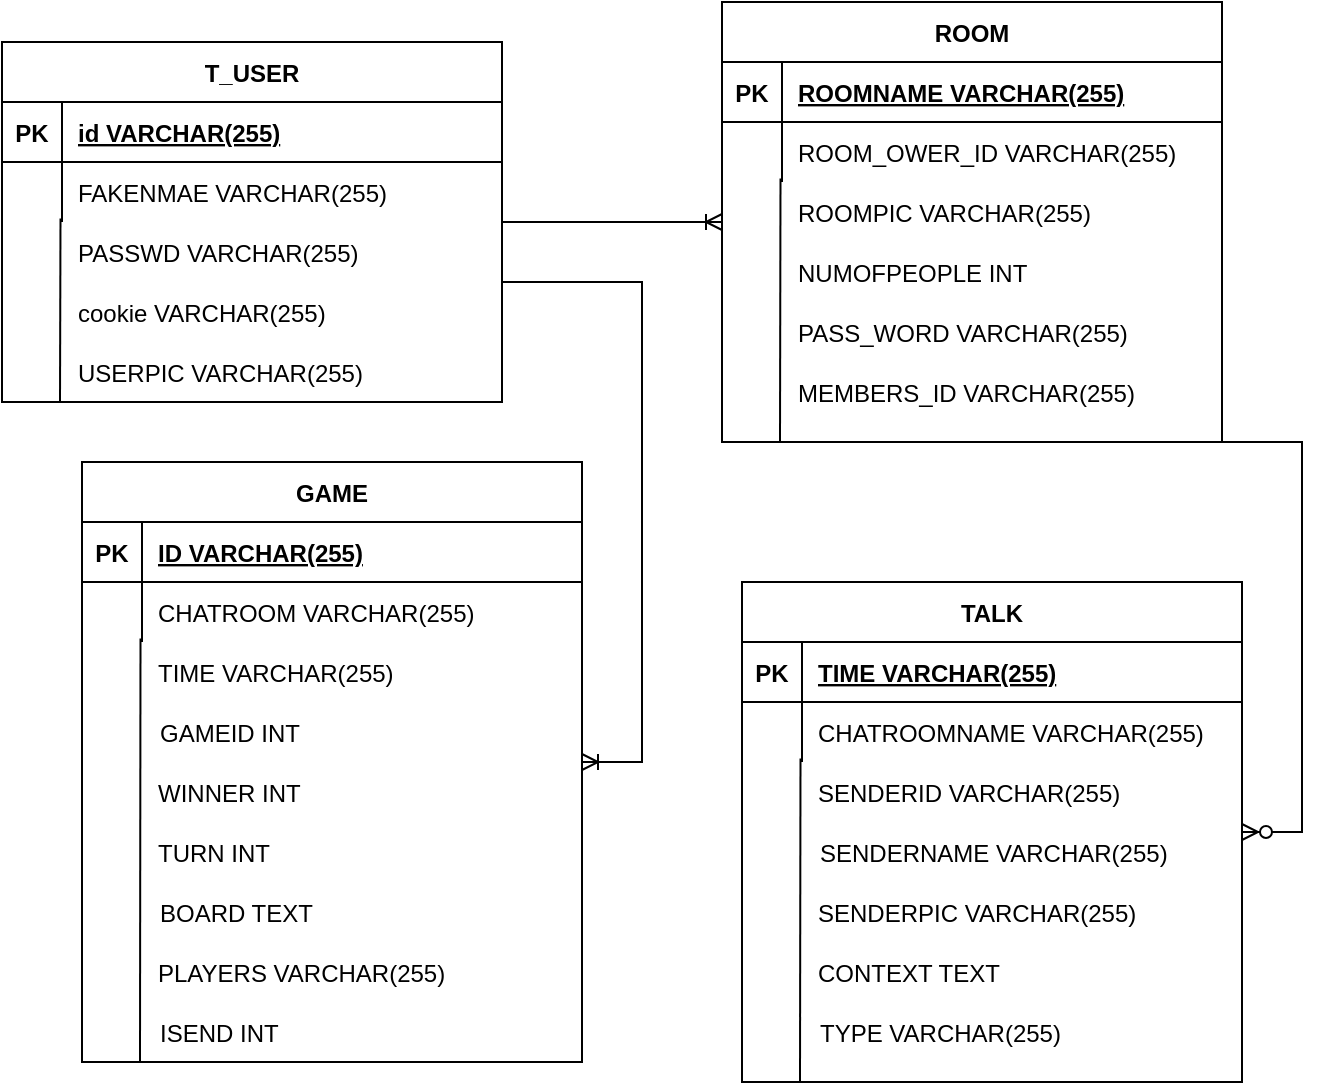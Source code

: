 <mxfile version="24.6.2" type="device">
  <diagram id="R2lEEEUBdFMjLlhIrx00" name="Page-1">
    <mxGraphModel dx="1014" dy="684" grid="1" gridSize="10" guides="1" tooltips="1" connect="1" arrows="1" fold="1" page="1" pageScale="1" pageWidth="850" pageHeight="1100" math="0" shadow="0" extFonts="Permanent Marker^https://fonts.googleapis.com/css?family=Permanent+Marker">
      <root>
        <mxCell id="0" />
        <mxCell id="1" parent="0" />
        <mxCell id="Bh2odM-sxEUb7IFI-Dxi-2" value="" style="group" vertex="1" connectable="0" parent="1">
          <mxGeometry x="480" y="100" width="250" height="220" as="geometry" />
        </mxCell>
        <mxCell id="4BMQe9FEXwNOjTHVbdON-18" value="ROOM" style="shape=table;startSize=30;container=1;collapsible=1;childLayout=tableLayout;fixedRows=1;rowLines=0;fontStyle=1;align=center;resizeLast=1;" parent="Bh2odM-sxEUb7IFI-Dxi-2" vertex="1">
          <mxGeometry width="250" height="220" as="geometry" />
        </mxCell>
        <mxCell id="4BMQe9FEXwNOjTHVbdON-19" value="" style="shape=partialRectangle;collapsible=0;dropTarget=0;pointerEvents=0;fillColor=none;points=[[0,0.5],[1,0.5]];portConstraint=eastwest;top=0;left=0;right=0;bottom=1;" parent="4BMQe9FEXwNOjTHVbdON-18" vertex="1">
          <mxGeometry y="30" width="250" height="30" as="geometry" />
        </mxCell>
        <mxCell id="4BMQe9FEXwNOjTHVbdON-20" value="PK" style="shape=partialRectangle;overflow=hidden;connectable=0;fillColor=none;top=0;left=0;bottom=0;right=0;fontStyle=1;" parent="4BMQe9FEXwNOjTHVbdON-19" vertex="1">
          <mxGeometry width="30" height="30" as="geometry">
            <mxRectangle width="30" height="30" as="alternateBounds" />
          </mxGeometry>
        </mxCell>
        <mxCell id="4BMQe9FEXwNOjTHVbdON-21" value="ROOMNAME VARCHAR(255)" style="shape=partialRectangle;overflow=hidden;connectable=0;fillColor=none;top=0;left=0;bottom=0;right=0;align=left;spacingLeft=6;fontStyle=5;" parent="4BMQe9FEXwNOjTHVbdON-19" vertex="1">
          <mxGeometry x="30" width="220" height="30" as="geometry">
            <mxRectangle width="220" height="30" as="alternateBounds" />
          </mxGeometry>
        </mxCell>
        <mxCell id="4BMQe9FEXwNOjTHVbdON-22" value="" style="shape=partialRectangle;collapsible=0;dropTarget=0;pointerEvents=0;fillColor=none;points=[[0,0.5],[1,0.5]];portConstraint=eastwest;top=0;left=0;right=0;bottom=0;" parent="4BMQe9FEXwNOjTHVbdON-18" vertex="1">
          <mxGeometry y="60" width="250" height="30" as="geometry" />
        </mxCell>
        <mxCell id="4BMQe9FEXwNOjTHVbdON-23" value="" style="shape=partialRectangle;overflow=hidden;connectable=0;fillColor=none;top=0;left=0;bottom=0;right=0;" parent="4BMQe9FEXwNOjTHVbdON-22" vertex="1">
          <mxGeometry width="30" height="30" as="geometry">
            <mxRectangle width="30" height="30" as="alternateBounds" />
          </mxGeometry>
        </mxCell>
        <mxCell id="4BMQe9FEXwNOjTHVbdON-24" value="ROOM_OWER_ID VARCHAR(255)" style="shape=partialRectangle;overflow=hidden;connectable=0;fillColor=none;top=0;left=0;bottom=0;right=0;align=left;spacingLeft=6;" parent="4BMQe9FEXwNOjTHVbdON-22" vertex="1">
          <mxGeometry x="30" width="220" height="30" as="geometry">
            <mxRectangle width="220" height="30" as="alternateBounds" />
          </mxGeometry>
        </mxCell>
        <mxCell id="4BMQe9FEXwNOjTHVbdON-25" value="ROOMPIC VARCHAR(255)" style="shape=partialRectangle;overflow=hidden;connectable=0;fillColor=none;top=0;left=0;bottom=0;right=0;align=left;spacingLeft=6;" parent="Bh2odM-sxEUb7IFI-Dxi-2" vertex="1">
          <mxGeometry x="30" y="90" width="220" height="30" as="geometry" />
        </mxCell>
        <mxCell id="4BMQe9FEXwNOjTHVbdON-26" value="" style="endArrow=none;html=1;rounded=0;entryX=0.117;entryY=0.943;entryDx=0;entryDy=0;entryPerimeter=0;" parent="Bh2odM-sxEUb7IFI-Dxi-2" target="4BMQe9FEXwNOjTHVbdON-22" edge="1">
          <mxGeometry width="50" height="50" relative="1" as="geometry">
            <mxPoint x="29" y="220" as="sourcePoint" />
            <mxPoint x="230" y="140" as="targetPoint" />
          </mxGeometry>
        </mxCell>
        <mxCell id="4BMQe9FEXwNOjTHVbdON-27" value="NUMOFPEOPLE INT" style="shape=partialRectangle;overflow=hidden;connectable=0;fillColor=none;top=0;left=0;bottom=0;right=0;align=left;spacingLeft=6;" parent="Bh2odM-sxEUb7IFI-Dxi-2" vertex="1">
          <mxGeometry x="30" y="120" width="220" height="30" as="geometry" />
        </mxCell>
        <mxCell id="4BMQe9FEXwNOjTHVbdON-28" value="PASS_WORD VARCHAR(255)" style="shape=partialRectangle;overflow=hidden;connectable=0;fillColor=none;top=0;left=0;bottom=0;right=0;align=left;spacingLeft=6;" parent="Bh2odM-sxEUb7IFI-Dxi-2" vertex="1">
          <mxGeometry x="30" y="150" width="220" height="30" as="geometry" />
        </mxCell>
        <mxCell id="4BMQe9FEXwNOjTHVbdON-29" value="MEMBERS_ID VARCHAR(255)" style="shape=partialRectangle;overflow=hidden;connectable=0;fillColor=none;top=0;left=0;bottom=0;right=0;align=left;spacingLeft=6;" parent="Bh2odM-sxEUb7IFI-Dxi-2" vertex="1">
          <mxGeometry x="30" y="180" width="220" height="30" as="geometry" />
        </mxCell>
        <mxCell id="Bh2odM-sxEUb7IFI-Dxi-3" value="" style="group" vertex="1" connectable="0" parent="1">
          <mxGeometry x="120" y="120" width="250" height="180" as="geometry" />
        </mxCell>
        <mxCell id="C-vyLk0tnHw3VtMMgP7b-23" value="T_USER" style="shape=table;startSize=30;container=1;collapsible=1;childLayout=tableLayout;fixedRows=1;rowLines=0;fontStyle=1;align=center;resizeLast=1;" parent="Bh2odM-sxEUb7IFI-Dxi-3" vertex="1">
          <mxGeometry width="250" height="180" as="geometry" />
        </mxCell>
        <mxCell id="C-vyLk0tnHw3VtMMgP7b-24" value="" style="shape=partialRectangle;collapsible=0;dropTarget=0;pointerEvents=0;fillColor=none;points=[[0,0.5],[1,0.5]];portConstraint=eastwest;top=0;left=0;right=0;bottom=1;" parent="C-vyLk0tnHw3VtMMgP7b-23" vertex="1">
          <mxGeometry y="30" width="250" height="30" as="geometry" />
        </mxCell>
        <mxCell id="C-vyLk0tnHw3VtMMgP7b-25" value="PK" style="shape=partialRectangle;overflow=hidden;connectable=0;fillColor=none;top=0;left=0;bottom=0;right=0;fontStyle=1;" parent="C-vyLk0tnHw3VtMMgP7b-24" vertex="1">
          <mxGeometry width="30" height="30" as="geometry">
            <mxRectangle width="30" height="30" as="alternateBounds" />
          </mxGeometry>
        </mxCell>
        <mxCell id="C-vyLk0tnHw3VtMMgP7b-26" value="id VARCHAR(255)" style="shape=partialRectangle;overflow=hidden;connectable=0;fillColor=none;top=0;left=0;bottom=0;right=0;align=left;spacingLeft=6;fontStyle=5;" parent="C-vyLk0tnHw3VtMMgP7b-24" vertex="1">
          <mxGeometry x="30" width="220" height="30" as="geometry">
            <mxRectangle width="220" height="30" as="alternateBounds" />
          </mxGeometry>
        </mxCell>
        <mxCell id="C-vyLk0tnHw3VtMMgP7b-27" value="" style="shape=partialRectangle;collapsible=0;dropTarget=0;pointerEvents=0;fillColor=none;points=[[0,0.5],[1,0.5]];portConstraint=eastwest;top=0;left=0;right=0;bottom=0;" parent="C-vyLk0tnHw3VtMMgP7b-23" vertex="1">
          <mxGeometry y="60" width="250" height="30" as="geometry" />
        </mxCell>
        <mxCell id="C-vyLk0tnHw3VtMMgP7b-28" value="" style="shape=partialRectangle;overflow=hidden;connectable=0;fillColor=none;top=0;left=0;bottom=0;right=0;" parent="C-vyLk0tnHw3VtMMgP7b-27" vertex="1">
          <mxGeometry width="30" height="30" as="geometry">
            <mxRectangle width="30" height="30" as="alternateBounds" />
          </mxGeometry>
        </mxCell>
        <mxCell id="C-vyLk0tnHw3VtMMgP7b-29" value="FAKENMAE VARCHAR(255)" style="shape=partialRectangle;overflow=hidden;connectable=0;fillColor=none;top=0;left=0;bottom=0;right=0;align=left;spacingLeft=6;" parent="C-vyLk0tnHw3VtMMgP7b-27" vertex="1">
          <mxGeometry x="30" width="220" height="30" as="geometry">
            <mxRectangle width="220" height="30" as="alternateBounds" />
          </mxGeometry>
        </mxCell>
        <mxCell id="4BMQe9FEXwNOjTHVbdON-3" value="PASSWD VARCHAR(255)" style="shape=partialRectangle;overflow=hidden;connectable=0;fillColor=none;top=0;left=0;bottom=0;right=0;align=left;spacingLeft=6;" parent="Bh2odM-sxEUb7IFI-Dxi-3" vertex="1">
          <mxGeometry x="30" y="90" width="220" height="30" as="geometry" />
        </mxCell>
        <mxCell id="4BMQe9FEXwNOjTHVbdON-14" value="" style="endArrow=none;html=1;rounded=0;entryX=0.117;entryY=0.943;entryDx=0;entryDy=0;entryPerimeter=0;" parent="Bh2odM-sxEUb7IFI-Dxi-3" target="C-vyLk0tnHw3VtMMgP7b-27" edge="1">
          <mxGeometry width="50" height="50" relative="1" as="geometry">
            <mxPoint x="29" y="180" as="sourcePoint" />
            <mxPoint x="230" y="140" as="targetPoint" />
          </mxGeometry>
        </mxCell>
        <mxCell id="4BMQe9FEXwNOjTHVbdON-15" value="cookie VARCHAR(255)" style="shape=partialRectangle;overflow=hidden;connectable=0;fillColor=none;top=0;left=0;bottom=0;right=0;align=left;spacingLeft=6;" parent="Bh2odM-sxEUb7IFI-Dxi-3" vertex="1">
          <mxGeometry x="30" y="120" width="220" height="30" as="geometry" />
        </mxCell>
        <mxCell id="4BMQe9FEXwNOjTHVbdON-16" value="USERPIC VARCHAR(255)" style="shape=partialRectangle;overflow=hidden;connectable=0;fillColor=none;top=0;left=0;bottom=0;right=0;align=left;spacingLeft=6;" parent="Bh2odM-sxEUb7IFI-Dxi-3" vertex="1">
          <mxGeometry x="30" y="150" width="220" height="30" as="geometry" />
        </mxCell>
        <mxCell id="Bh2odM-sxEUb7IFI-Dxi-4" value="" style="group" vertex="1" connectable="0" parent="1">
          <mxGeometry x="490" y="390" width="251" height="250" as="geometry" />
        </mxCell>
        <mxCell id="4BMQe9FEXwNOjTHVbdON-30" value="TALK" style="shape=table;startSize=30;container=1;collapsible=1;childLayout=tableLayout;fixedRows=1;rowLines=0;fontStyle=1;align=center;resizeLast=1;" parent="Bh2odM-sxEUb7IFI-Dxi-4" vertex="1">
          <mxGeometry width="250" height="250" as="geometry" />
        </mxCell>
        <mxCell id="4BMQe9FEXwNOjTHVbdON-31" value="" style="shape=partialRectangle;collapsible=0;dropTarget=0;pointerEvents=0;fillColor=none;points=[[0,0.5],[1,0.5]];portConstraint=eastwest;top=0;left=0;right=0;bottom=1;" parent="4BMQe9FEXwNOjTHVbdON-30" vertex="1">
          <mxGeometry y="30" width="250" height="30" as="geometry" />
        </mxCell>
        <mxCell id="4BMQe9FEXwNOjTHVbdON-32" value="PK" style="shape=partialRectangle;overflow=hidden;connectable=0;fillColor=none;top=0;left=0;bottom=0;right=0;fontStyle=1;" parent="4BMQe9FEXwNOjTHVbdON-31" vertex="1">
          <mxGeometry width="30" height="30" as="geometry">
            <mxRectangle width="30" height="30" as="alternateBounds" />
          </mxGeometry>
        </mxCell>
        <mxCell id="4BMQe9FEXwNOjTHVbdON-33" value="TIME VARCHAR(255)" style="shape=partialRectangle;overflow=hidden;connectable=0;fillColor=none;top=0;left=0;bottom=0;right=0;align=left;spacingLeft=6;fontStyle=5;" parent="4BMQe9FEXwNOjTHVbdON-31" vertex="1">
          <mxGeometry x="30" width="220" height="30" as="geometry">
            <mxRectangle width="220" height="30" as="alternateBounds" />
          </mxGeometry>
        </mxCell>
        <mxCell id="4BMQe9FEXwNOjTHVbdON-34" value="" style="shape=partialRectangle;collapsible=0;dropTarget=0;pointerEvents=0;fillColor=none;points=[[0,0.5],[1,0.5]];portConstraint=eastwest;top=0;left=0;right=0;bottom=0;" parent="4BMQe9FEXwNOjTHVbdON-30" vertex="1">
          <mxGeometry y="60" width="250" height="30" as="geometry" />
        </mxCell>
        <mxCell id="4BMQe9FEXwNOjTHVbdON-35" value="" style="shape=partialRectangle;overflow=hidden;connectable=0;fillColor=none;top=0;left=0;bottom=0;right=0;" parent="4BMQe9FEXwNOjTHVbdON-34" vertex="1">
          <mxGeometry width="30" height="30" as="geometry">
            <mxRectangle width="30" height="30" as="alternateBounds" />
          </mxGeometry>
        </mxCell>
        <mxCell id="4BMQe9FEXwNOjTHVbdON-36" value="CHATROOMNAME VARCHAR(255)" style="shape=partialRectangle;overflow=hidden;connectable=0;fillColor=none;top=0;left=0;bottom=0;right=0;align=left;spacingLeft=6;" parent="4BMQe9FEXwNOjTHVbdON-34" vertex="1">
          <mxGeometry x="30" width="220" height="30" as="geometry">
            <mxRectangle width="220" height="30" as="alternateBounds" />
          </mxGeometry>
        </mxCell>
        <mxCell id="4BMQe9FEXwNOjTHVbdON-37" value="SENDERID VARCHAR(255)" style="shape=partialRectangle;overflow=hidden;connectable=0;fillColor=none;top=0;left=0;bottom=0;right=0;align=left;spacingLeft=6;" parent="Bh2odM-sxEUb7IFI-Dxi-4" vertex="1">
          <mxGeometry x="30" y="90" width="220" height="30" as="geometry" />
        </mxCell>
        <mxCell id="4BMQe9FEXwNOjTHVbdON-38" value="" style="endArrow=none;html=1;rounded=0;entryX=0.117;entryY=0.943;entryDx=0;entryDy=0;entryPerimeter=0;" parent="Bh2odM-sxEUb7IFI-Dxi-4" target="4BMQe9FEXwNOjTHVbdON-34" edge="1">
          <mxGeometry width="50" height="50" relative="1" as="geometry">
            <mxPoint x="29" y="250" as="sourcePoint" />
            <mxPoint x="230" y="140" as="targetPoint" />
          </mxGeometry>
        </mxCell>
        <mxCell id="4BMQe9FEXwNOjTHVbdON-39" value="SENDERNAME VARCHAR(255)" style="shape=partialRectangle;overflow=hidden;connectable=0;fillColor=none;top=0;left=0;bottom=0;right=0;align=left;spacingLeft=6;" parent="Bh2odM-sxEUb7IFI-Dxi-4" vertex="1">
          <mxGeometry x="31" y="120" width="220" height="30" as="geometry" />
        </mxCell>
        <mxCell id="4BMQe9FEXwNOjTHVbdON-40" value="SENDERPIC VARCHAR(255)" style="shape=partialRectangle;overflow=hidden;connectable=0;fillColor=none;top=0;left=0;bottom=0;right=0;align=left;spacingLeft=6;" parent="Bh2odM-sxEUb7IFI-Dxi-4" vertex="1">
          <mxGeometry x="30" y="150" width="220" height="30" as="geometry" />
        </mxCell>
        <mxCell id="4BMQe9FEXwNOjTHVbdON-41" value="CONTEXT TEXT" style="shape=partialRectangle;overflow=hidden;connectable=0;fillColor=none;top=0;left=0;bottom=0;right=0;align=left;spacingLeft=6;" parent="Bh2odM-sxEUb7IFI-Dxi-4" vertex="1">
          <mxGeometry x="30" y="180" width="220" height="30" as="geometry" />
        </mxCell>
        <mxCell id="4BMQe9FEXwNOjTHVbdON-42" value="TYPE VARCHAR(255)" style="shape=partialRectangle;overflow=hidden;connectable=0;fillColor=none;top=0;left=0;bottom=0;right=0;align=left;spacingLeft=6;" parent="Bh2odM-sxEUb7IFI-Dxi-4" vertex="1">
          <mxGeometry x="31" y="210" width="220" height="30" as="geometry" />
        </mxCell>
        <mxCell id="Bh2odM-sxEUb7IFI-Dxi-5" value="" style="group" vertex="1" connectable="0" parent="1">
          <mxGeometry x="160" y="330" width="251" height="300" as="geometry" />
        </mxCell>
        <mxCell id="4BMQe9FEXwNOjTHVbdON-43" value="GAME" style="shape=table;startSize=30;container=1;collapsible=1;childLayout=tableLayout;fixedRows=1;rowLines=0;fontStyle=1;align=center;resizeLast=1;" parent="Bh2odM-sxEUb7IFI-Dxi-5" vertex="1">
          <mxGeometry width="250" height="300" as="geometry" />
        </mxCell>
        <mxCell id="4BMQe9FEXwNOjTHVbdON-44" value="" style="shape=partialRectangle;collapsible=0;dropTarget=0;pointerEvents=0;fillColor=none;points=[[0,0.5],[1,0.5]];portConstraint=eastwest;top=0;left=0;right=0;bottom=1;" parent="4BMQe9FEXwNOjTHVbdON-43" vertex="1">
          <mxGeometry y="30" width="250" height="30" as="geometry" />
        </mxCell>
        <mxCell id="4BMQe9FEXwNOjTHVbdON-45" value="PK" style="shape=partialRectangle;overflow=hidden;connectable=0;fillColor=none;top=0;left=0;bottom=0;right=0;fontStyle=1;" parent="4BMQe9FEXwNOjTHVbdON-44" vertex="1">
          <mxGeometry width="30" height="30" as="geometry">
            <mxRectangle width="30" height="30" as="alternateBounds" />
          </mxGeometry>
        </mxCell>
        <mxCell id="4BMQe9FEXwNOjTHVbdON-46" value="ID VARCHAR(255)" style="shape=partialRectangle;overflow=hidden;connectable=0;fillColor=none;top=0;left=0;bottom=0;right=0;align=left;spacingLeft=6;fontStyle=5;" parent="4BMQe9FEXwNOjTHVbdON-44" vertex="1">
          <mxGeometry x="30" width="220" height="30" as="geometry">
            <mxRectangle width="220" height="30" as="alternateBounds" />
          </mxGeometry>
        </mxCell>
        <mxCell id="4BMQe9FEXwNOjTHVbdON-47" value="" style="shape=partialRectangle;collapsible=0;dropTarget=0;pointerEvents=0;fillColor=none;points=[[0,0.5],[1,0.5]];portConstraint=eastwest;top=0;left=0;right=0;bottom=0;" parent="4BMQe9FEXwNOjTHVbdON-43" vertex="1">
          <mxGeometry y="60" width="250" height="30" as="geometry" />
        </mxCell>
        <mxCell id="4BMQe9FEXwNOjTHVbdON-48" value="" style="shape=partialRectangle;overflow=hidden;connectable=0;fillColor=none;top=0;left=0;bottom=0;right=0;" parent="4BMQe9FEXwNOjTHVbdON-47" vertex="1">
          <mxGeometry width="30" height="30" as="geometry">
            <mxRectangle width="30" height="30" as="alternateBounds" />
          </mxGeometry>
        </mxCell>
        <mxCell id="4BMQe9FEXwNOjTHVbdON-49" value="CHATROOM VARCHAR(255)" style="shape=partialRectangle;overflow=hidden;connectable=0;fillColor=none;top=0;left=0;bottom=0;right=0;align=left;spacingLeft=6;" parent="4BMQe9FEXwNOjTHVbdON-47" vertex="1">
          <mxGeometry x="30" width="220" height="30" as="geometry">
            <mxRectangle width="220" height="30" as="alternateBounds" />
          </mxGeometry>
        </mxCell>
        <mxCell id="4BMQe9FEXwNOjTHVbdON-50" value="TIME VARCHAR(255)" style="shape=partialRectangle;overflow=hidden;connectable=0;fillColor=none;top=0;left=0;bottom=0;right=0;align=left;spacingLeft=6;" parent="Bh2odM-sxEUb7IFI-Dxi-5" vertex="1">
          <mxGeometry x="30" y="90" width="220" height="30" as="geometry" />
        </mxCell>
        <mxCell id="4BMQe9FEXwNOjTHVbdON-51" value="" style="endArrow=none;html=1;rounded=0;entryX=0.117;entryY=0.943;entryDx=0;entryDy=0;entryPerimeter=0;" parent="Bh2odM-sxEUb7IFI-Dxi-5" target="4BMQe9FEXwNOjTHVbdON-47" edge="1">
          <mxGeometry width="50" height="50" relative="1" as="geometry">
            <mxPoint x="29" y="300" as="sourcePoint" />
            <mxPoint x="230" y="140" as="targetPoint" />
          </mxGeometry>
        </mxCell>
        <mxCell id="4BMQe9FEXwNOjTHVbdON-52" value="GAMEID INT" style="shape=partialRectangle;overflow=hidden;connectable=0;fillColor=none;top=0;left=0;bottom=0;right=0;align=left;spacingLeft=6;" parent="Bh2odM-sxEUb7IFI-Dxi-5" vertex="1">
          <mxGeometry x="31" y="120" width="220" height="30" as="geometry" />
        </mxCell>
        <mxCell id="4BMQe9FEXwNOjTHVbdON-53" value="WINNER INT" style="shape=partialRectangle;overflow=hidden;connectable=0;fillColor=none;top=0;left=0;bottom=0;right=0;align=left;spacingLeft=6;" parent="Bh2odM-sxEUb7IFI-Dxi-5" vertex="1">
          <mxGeometry x="30" y="150" width="220" height="30" as="geometry" />
        </mxCell>
        <mxCell id="4BMQe9FEXwNOjTHVbdON-54" value="TURN INT" style="shape=partialRectangle;overflow=hidden;connectable=0;fillColor=none;top=0;left=0;bottom=0;right=0;align=left;spacingLeft=6;" parent="Bh2odM-sxEUb7IFI-Dxi-5" vertex="1">
          <mxGeometry x="30" y="180" width="220" height="30" as="geometry" />
        </mxCell>
        <mxCell id="4BMQe9FEXwNOjTHVbdON-55" value="BOARD TEXT" style="shape=partialRectangle;overflow=hidden;connectable=0;fillColor=none;top=0;left=0;bottom=0;right=0;align=left;spacingLeft=6;" parent="Bh2odM-sxEUb7IFI-Dxi-5" vertex="1">
          <mxGeometry x="31" y="210" width="220" height="30" as="geometry" />
        </mxCell>
        <mxCell id="4BMQe9FEXwNOjTHVbdON-56" value="PLAYERS VARCHAR(255)" style="shape=partialRectangle;overflow=hidden;connectable=0;fillColor=none;top=0;left=0;bottom=0;right=0;align=left;spacingLeft=6;" parent="Bh2odM-sxEUb7IFI-Dxi-5" vertex="1">
          <mxGeometry x="30" y="240" width="220" height="30" as="geometry" />
        </mxCell>
        <mxCell id="4BMQe9FEXwNOjTHVbdON-57" value="ISEND INT" style="shape=partialRectangle;overflow=hidden;connectable=0;fillColor=none;top=0;left=0;bottom=0;right=0;align=left;spacingLeft=6;" parent="Bh2odM-sxEUb7IFI-Dxi-5" vertex="1">
          <mxGeometry x="31" y="270" width="220" height="30" as="geometry" />
        </mxCell>
        <mxCell id="Bh2odM-sxEUb7IFI-Dxi-6" value="" style="edgeStyle=entityRelationEdgeStyle;fontSize=12;html=1;endArrow=ERoneToMany;rounded=0;" edge="1" parent="1" source="C-vyLk0tnHw3VtMMgP7b-23" target="4BMQe9FEXwNOjTHVbdON-18">
          <mxGeometry width="100" height="100" relative="1" as="geometry">
            <mxPoint x="370" y="400" as="sourcePoint" />
            <mxPoint x="470" y="300" as="targetPoint" />
          </mxGeometry>
        </mxCell>
        <mxCell id="Bh2odM-sxEUb7IFI-Dxi-7" value="" style="edgeStyle=entityRelationEdgeStyle;fontSize=12;html=1;endArrow=ERzeroToMany;endFill=1;rounded=0;exitX=0.5;exitY=1;exitDx=0;exitDy=0;" edge="1" parent="1" source="4BMQe9FEXwNOjTHVbdON-18" target="4BMQe9FEXwNOjTHVbdON-30">
          <mxGeometry width="100" height="100" relative="1" as="geometry">
            <mxPoint x="370" y="500" as="sourcePoint" />
            <mxPoint x="470" y="400" as="targetPoint" />
          </mxGeometry>
        </mxCell>
        <mxCell id="Bh2odM-sxEUb7IFI-Dxi-8" value="" style="edgeStyle=entityRelationEdgeStyle;fontSize=12;html=1;endArrow=ERoneToMany;rounded=0;" edge="1" parent="1" target="4BMQe9FEXwNOjTHVbdON-43">
          <mxGeometry width="100" height="100" relative="1" as="geometry">
            <mxPoint x="370" y="240" as="sourcePoint" />
            <mxPoint x="470" y="300" as="targetPoint" />
          </mxGeometry>
        </mxCell>
      </root>
    </mxGraphModel>
  </diagram>
</mxfile>
